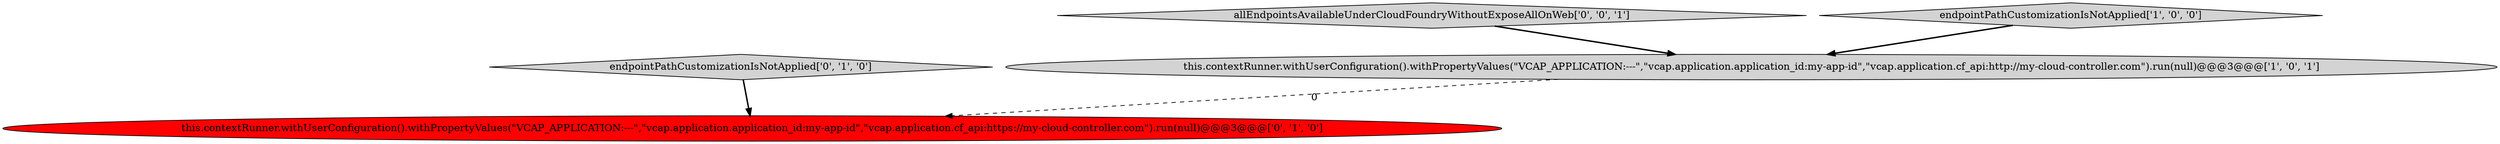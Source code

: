digraph {
0 [style = filled, label = "this.contextRunner.withUserConfiguration().withPropertyValues(\"VCAP_APPLICATION:---\",\"vcap.application.application_id:my-app-id\",\"vcap.application.cf_api:http://my-cloud-controller.com\").run(null)@@@3@@@['1', '0', '1']", fillcolor = lightgray, shape = ellipse image = "AAA0AAABBB1BBB"];
4 [style = filled, label = "allEndpointsAvailableUnderCloudFoundryWithoutExposeAllOnWeb['0', '0', '1']", fillcolor = lightgray, shape = diamond image = "AAA0AAABBB3BBB"];
2 [style = filled, label = "endpointPathCustomizationIsNotApplied['0', '1', '0']", fillcolor = lightgray, shape = diamond image = "AAA0AAABBB2BBB"];
3 [style = filled, label = "this.contextRunner.withUserConfiguration().withPropertyValues(\"VCAP_APPLICATION:---\",\"vcap.application.application_id:my-app-id\",\"vcap.application.cf_api:https://my-cloud-controller.com\").run(null)@@@3@@@['0', '1', '0']", fillcolor = red, shape = ellipse image = "AAA1AAABBB2BBB"];
1 [style = filled, label = "endpointPathCustomizationIsNotApplied['1', '0', '0']", fillcolor = lightgray, shape = diamond image = "AAA0AAABBB1BBB"];
2->3 [style = bold, label=""];
1->0 [style = bold, label=""];
4->0 [style = bold, label=""];
0->3 [style = dashed, label="0"];
}
